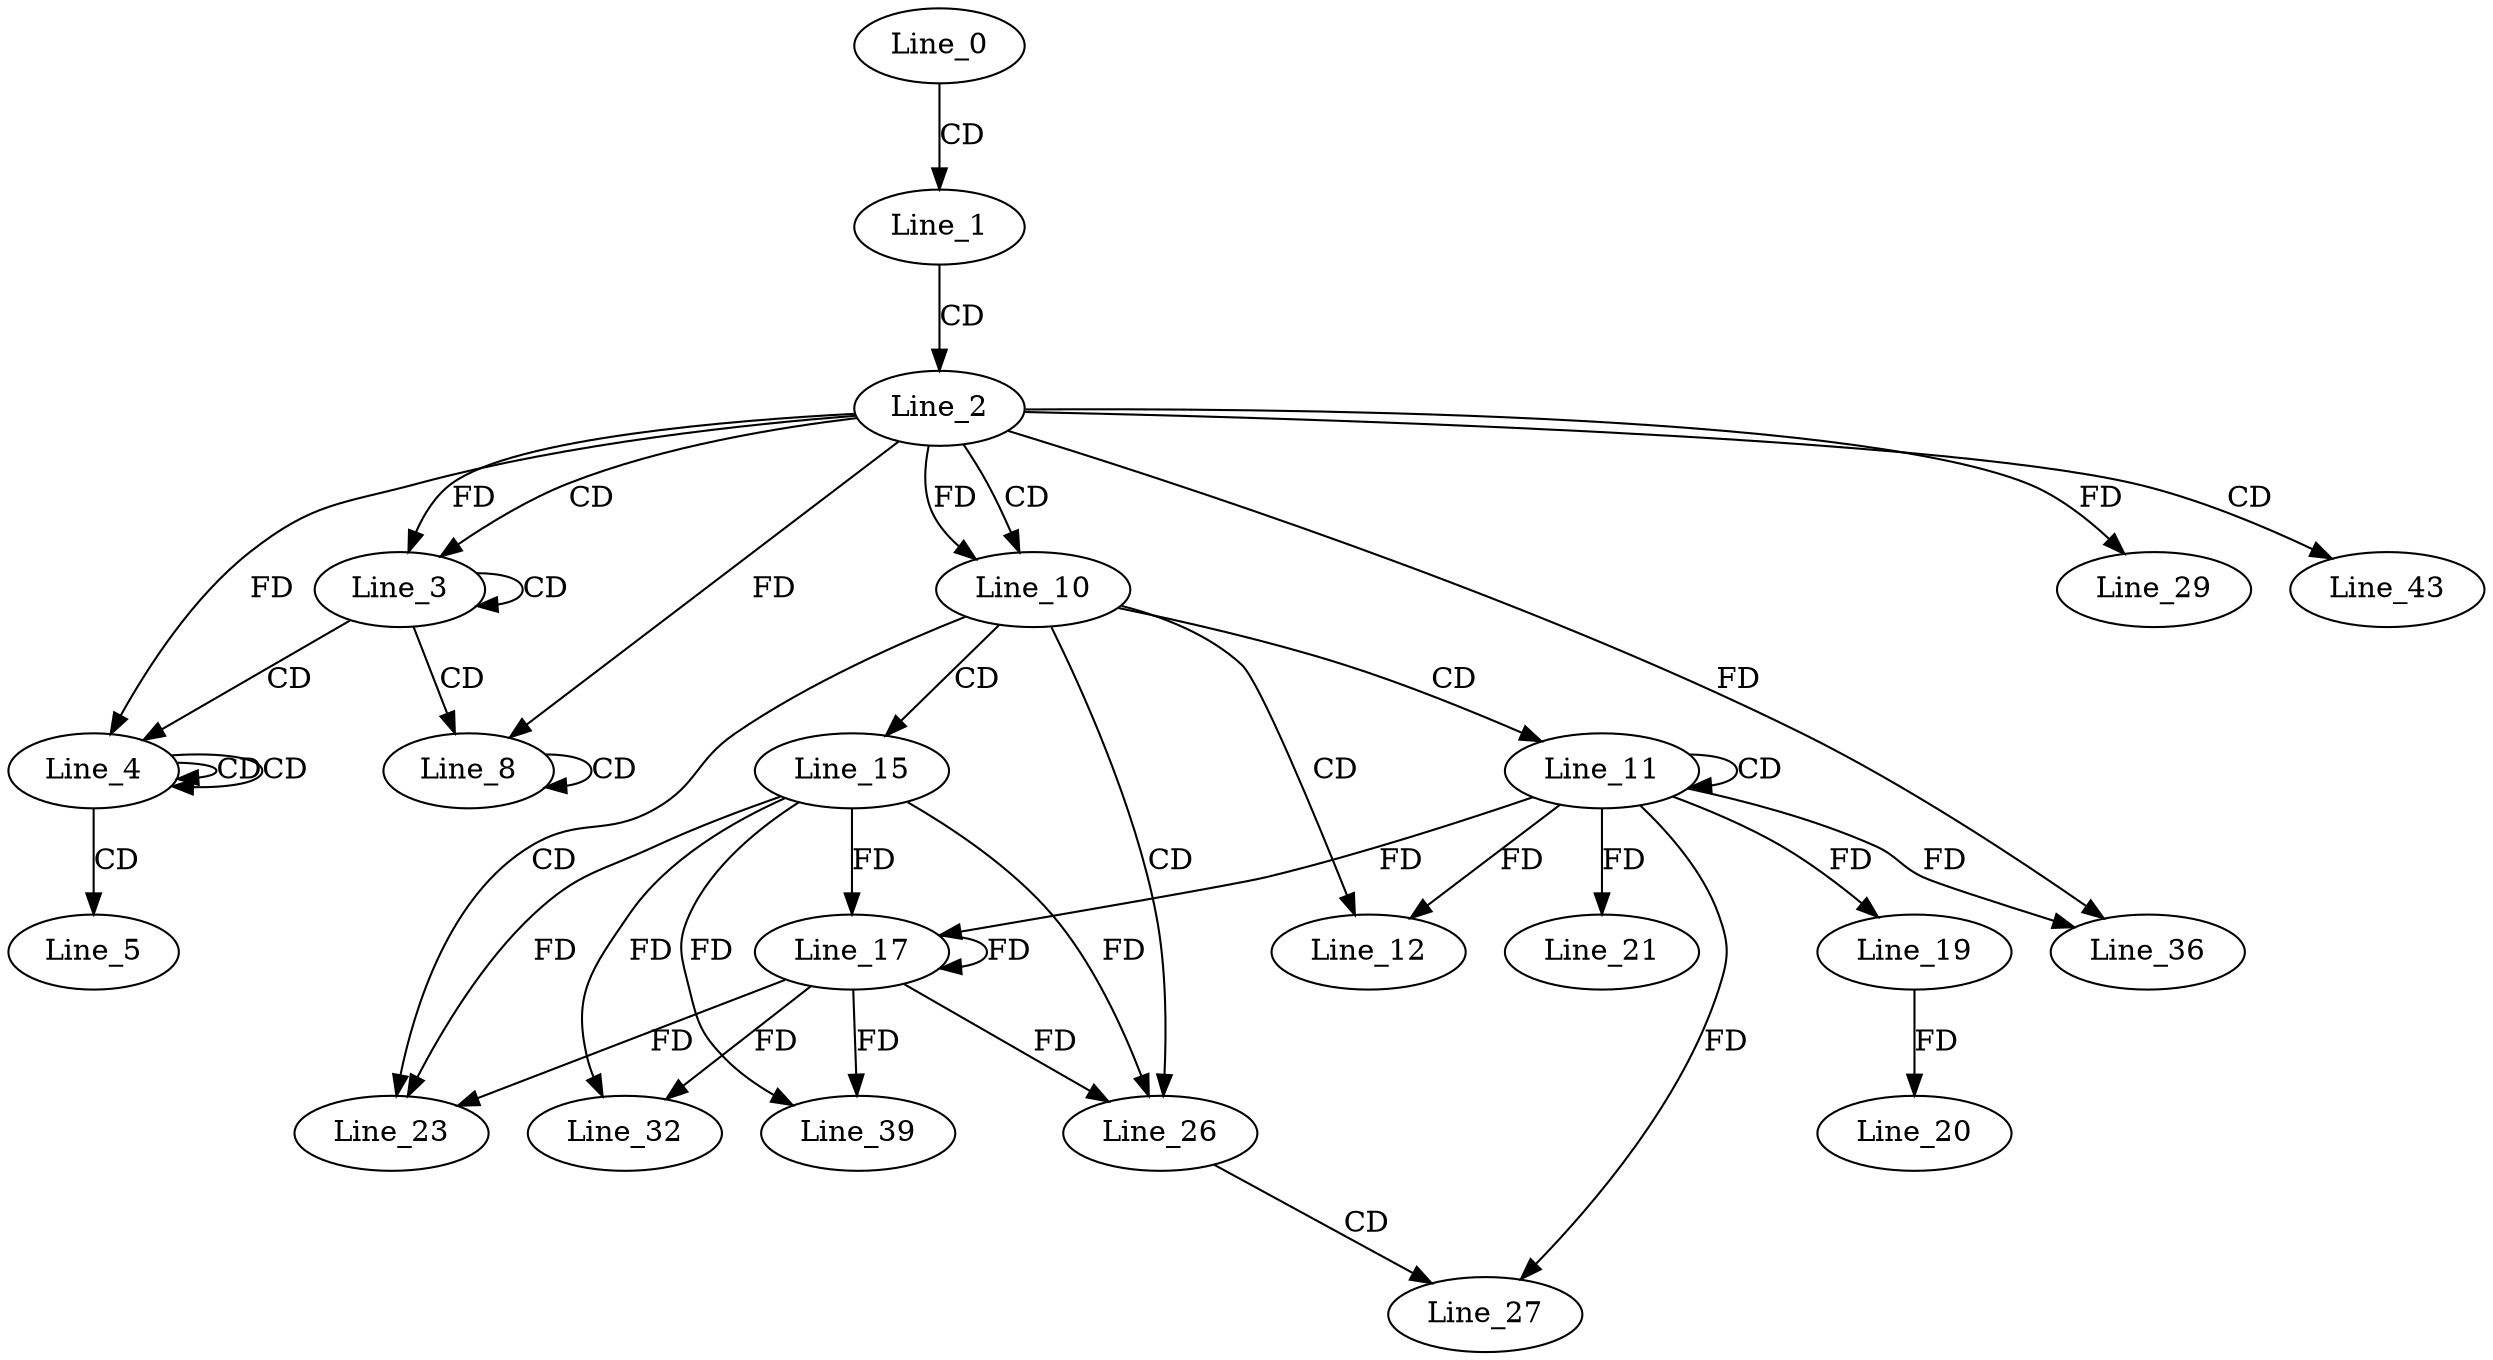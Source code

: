 digraph G {
  Line_0;
  Line_1;
  Line_2;
  Line_3;
  Line_3;
  Line_4;
  Line_4;
  Line_4;
  Line_4;
  Line_4;
  Line_5;
  Line_8;
  Line_8;
  Line_10;
  Line_10;
  Line_10;
  Line_10;
  Line_11;
  Line_11;
  Line_12;
  Line_15;
  Line_17;
  Line_17;
  Line_19;
  Line_19;
  Line_20;
  Line_21;
  Line_23;
  Line_26;
  Line_27;
  Line_27;
  Line_29;
  Line_32;
  Line_36;
  Line_36;
  Line_39;
  Line_43;
  Line_0 -> Line_1 [ label="CD" ];
  Line_1 -> Line_2 [ label="CD" ];
  Line_2 -> Line_3 [ label="CD" ];
  Line_3 -> Line_3 [ label="CD" ];
  Line_2 -> Line_3 [ label="FD" ];
  Line_3 -> Line_4 [ label="CD" ];
  Line_4 -> Line_4 [ label="CD" ];
  Line_2 -> Line_4 [ label="FD" ];
  Line_4 -> Line_4 [ label="CD" ];
  Line_4 -> Line_5 [ label="CD" ];
  Line_3 -> Line_8 [ label="CD" ];
  Line_8 -> Line_8 [ label="CD" ];
  Line_2 -> Line_8 [ label="FD" ];
  Line_2 -> Line_10 [ label="CD" ];
  Line_2 -> Line_10 [ label="FD" ];
  Line_10 -> Line_11 [ label="CD" ];
  Line_11 -> Line_11 [ label="CD" ];
  Line_10 -> Line_12 [ label="CD" ];
  Line_11 -> Line_12 [ label="FD" ];
  Line_10 -> Line_15 [ label="CD" ];
  Line_15 -> Line_17 [ label="FD" ];
  Line_17 -> Line_17 [ label="FD" ];
  Line_11 -> Line_17 [ label="FD" ];
  Line_11 -> Line_19 [ label="FD" ];
  Line_19 -> Line_20 [ label="FD" ];
  Line_11 -> Line_21 [ label="FD" ];
  Line_10 -> Line_23 [ label="CD" ];
  Line_15 -> Line_23 [ label="FD" ];
  Line_17 -> Line_23 [ label="FD" ];
  Line_10 -> Line_26 [ label="CD" ];
  Line_15 -> Line_26 [ label="FD" ];
  Line_17 -> Line_26 [ label="FD" ];
  Line_26 -> Line_27 [ label="CD" ];
  Line_11 -> Line_27 [ label="FD" ];
  Line_2 -> Line_29 [ label="FD" ];
  Line_15 -> Line_32 [ label="FD" ];
  Line_17 -> Line_32 [ label="FD" ];
  Line_2 -> Line_36 [ label="FD" ];
  Line_11 -> Line_36 [ label="FD" ];
  Line_15 -> Line_39 [ label="FD" ];
  Line_17 -> Line_39 [ label="FD" ];
  Line_2 -> Line_43 [ label="CD" ];
}
